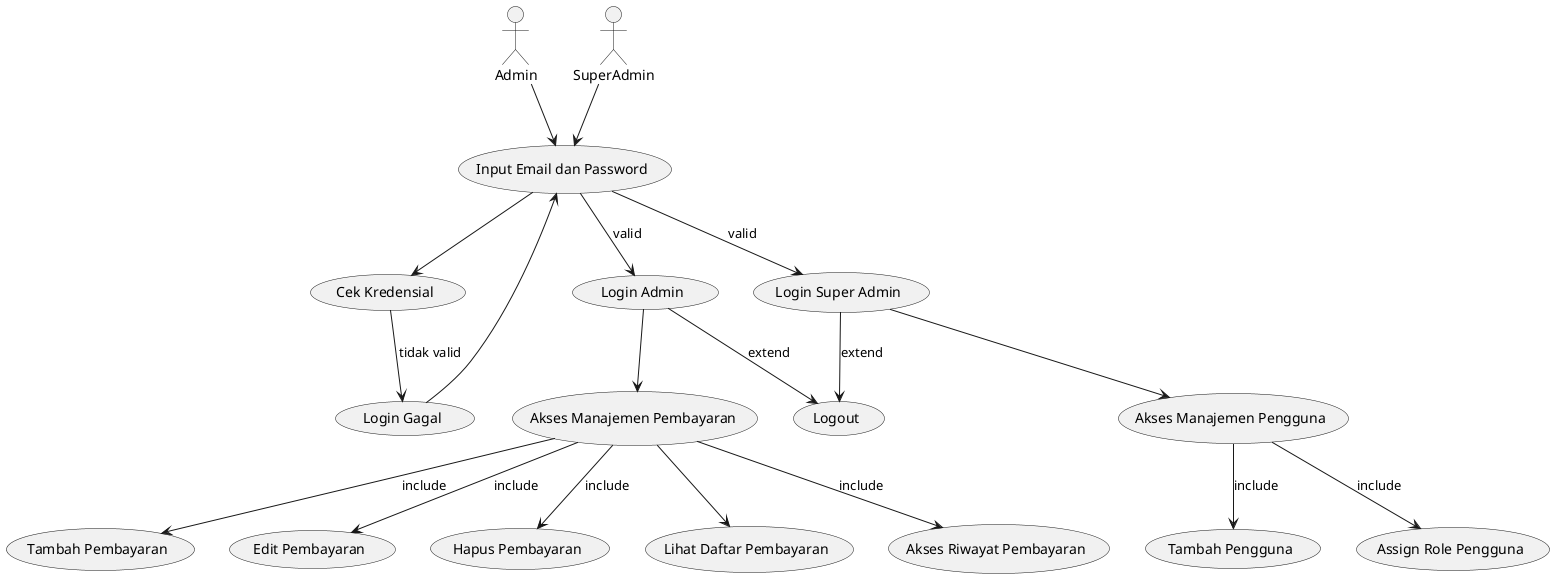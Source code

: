 @startuml pembayaran_sekolah
actor Admin
actor SuperAdmin

usecase "Input Email dan Password" as UC1
usecase "Cek Kredensial" as UC2
usecase "Login Gagal" as UC3
usecase "Login Admin" as UC4
usecase "Login Super Admin" as UC5
usecase "Akses Manajemen Pembayaran" as UC6
usecase "Tambah Pembayaran" as UC7
usecase "Edit Pembayaran" as UC8
usecase "Hapus Pembayaran" as UC9
usecase "Lihat Daftar Pembayaran" as UC10
usecase "Akses Riwayat Pembayaran" as UC11
usecase "Akses Manajemen Pengguna" as UC12
usecase "Tambah Pengguna" as UC13
usecase "Assign Role Pengguna" as UC14
usecase "Logout" as UC15

Admin --> UC1
SuperAdmin --> UC1
UC1 --> UC2
UC2 --> UC3: tidak valid
UC3 --> UC1

UC1 --> UC4: valid
UC4 --> UC6
UC6 --> UC7: include
UC6 --> UC8: include
UC6 --> UC9: include
UC6 --> UC10
UC6 --> UC11: include
UC4 --> UC15: extend

UC1 --> UC5: valid
UC5 --> UC12
UC12 --> UC13: include
UC12 --> UC14: include
UC5 --> UC15: extend

@enduml
